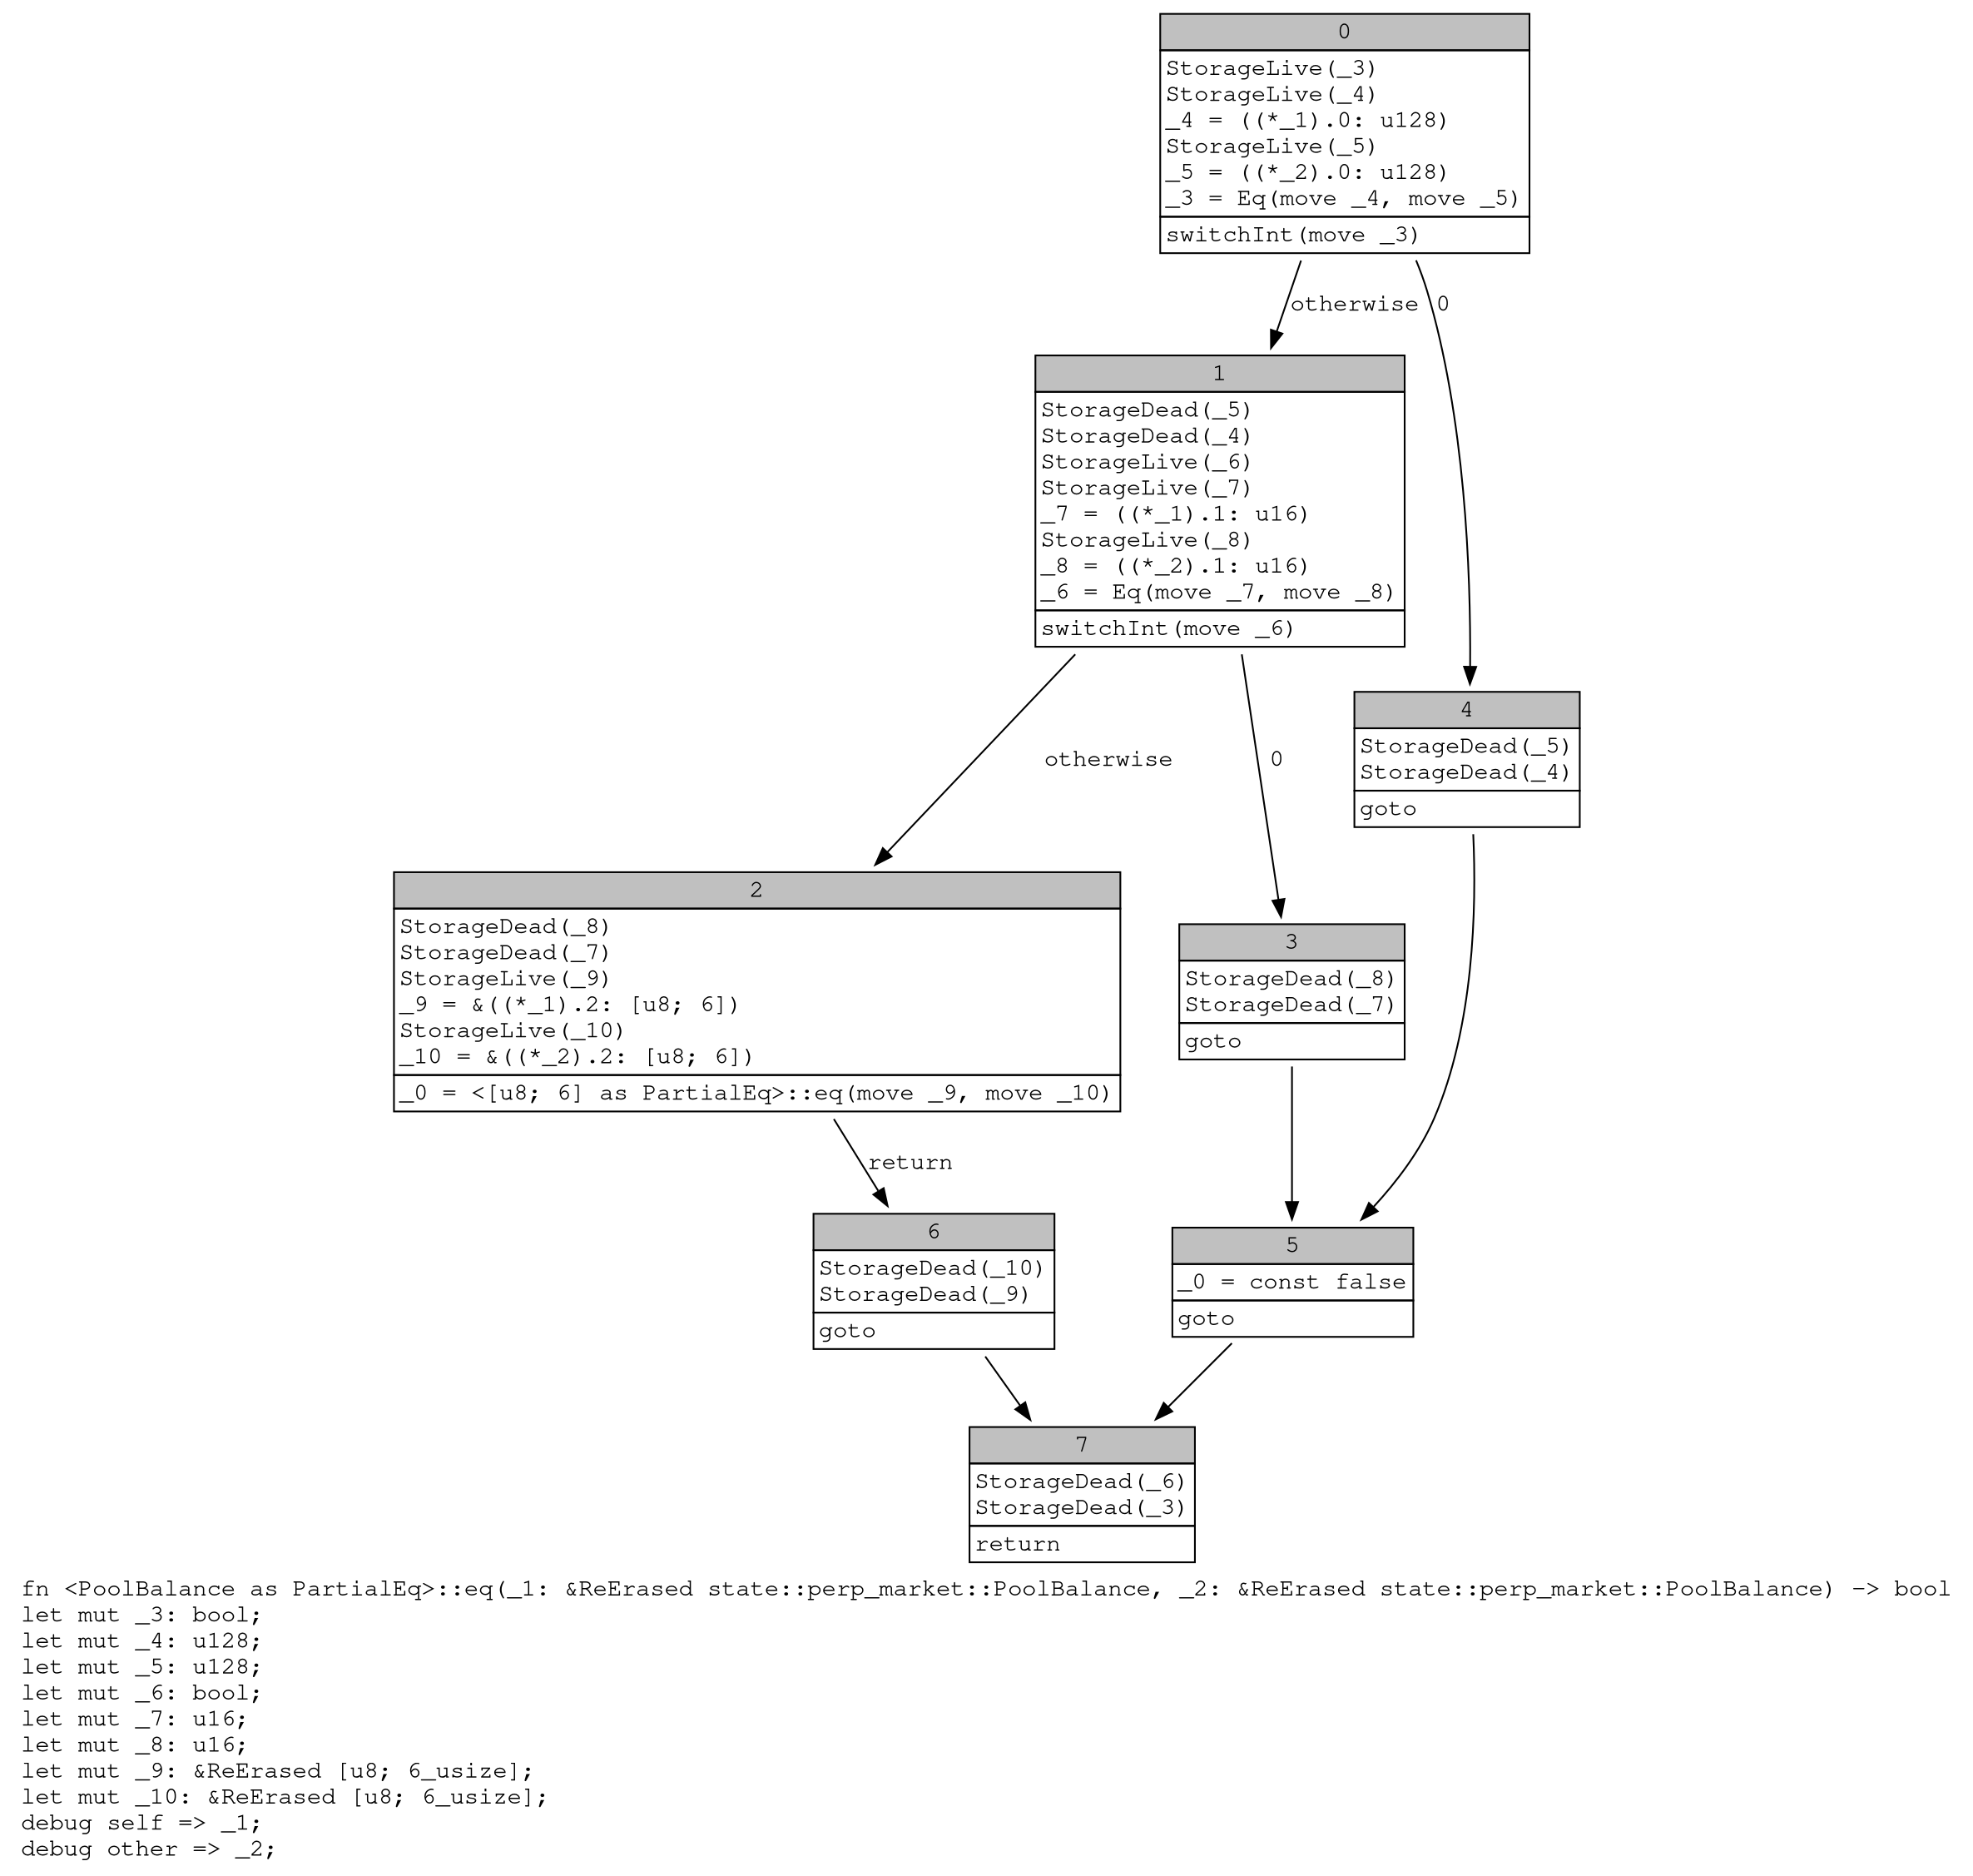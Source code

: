 digraph Mir_0_17379 {
    graph [fontname="Courier, monospace"];
    node [fontname="Courier, monospace"];
    edge [fontname="Courier, monospace"];
    label=<fn &lt;PoolBalance as PartialEq&gt;::eq(_1: &amp;ReErased state::perp_market::PoolBalance, _2: &amp;ReErased state::perp_market::PoolBalance) -&gt; bool<br align="left"/>let mut _3: bool;<br align="left"/>let mut _4: u128;<br align="left"/>let mut _5: u128;<br align="left"/>let mut _6: bool;<br align="left"/>let mut _7: u16;<br align="left"/>let mut _8: u16;<br align="left"/>let mut _9: &amp;ReErased [u8; 6_usize];<br align="left"/>let mut _10: &amp;ReErased [u8; 6_usize];<br align="left"/>debug self =&gt; _1;<br align="left"/>debug other =&gt; _2;<br align="left"/>>;
    bb0__0_17379 [shape="none", label=<<table border="0" cellborder="1" cellspacing="0"><tr><td bgcolor="gray" align="center" colspan="1">0</td></tr><tr><td align="left" balign="left">StorageLive(_3)<br/>StorageLive(_4)<br/>_4 = ((*_1).0: u128)<br/>StorageLive(_5)<br/>_5 = ((*_2).0: u128)<br/>_3 = Eq(move _4, move _5)<br/></td></tr><tr><td align="left">switchInt(move _3)</td></tr></table>>];
    bb1__0_17379 [shape="none", label=<<table border="0" cellborder="1" cellspacing="0"><tr><td bgcolor="gray" align="center" colspan="1">1</td></tr><tr><td align="left" balign="left">StorageDead(_5)<br/>StorageDead(_4)<br/>StorageLive(_6)<br/>StorageLive(_7)<br/>_7 = ((*_1).1: u16)<br/>StorageLive(_8)<br/>_8 = ((*_2).1: u16)<br/>_6 = Eq(move _7, move _8)<br/></td></tr><tr><td align="left">switchInt(move _6)</td></tr></table>>];
    bb2__0_17379 [shape="none", label=<<table border="0" cellborder="1" cellspacing="0"><tr><td bgcolor="gray" align="center" colspan="1">2</td></tr><tr><td align="left" balign="left">StorageDead(_8)<br/>StorageDead(_7)<br/>StorageLive(_9)<br/>_9 = &amp;((*_1).2: [u8; 6])<br/>StorageLive(_10)<br/>_10 = &amp;((*_2).2: [u8; 6])<br/></td></tr><tr><td align="left">_0 = &lt;[u8; 6] as PartialEq&gt;::eq(move _9, move _10)</td></tr></table>>];
    bb3__0_17379 [shape="none", label=<<table border="0" cellborder="1" cellspacing="0"><tr><td bgcolor="gray" align="center" colspan="1">3</td></tr><tr><td align="left" balign="left">StorageDead(_8)<br/>StorageDead(_7)<br/></td></tr><tr><td align="left">goto</td></tr></table>>];
    bb4__0_17379 [shape="none", label=<<table border="0" cellborder="1" cellspacing="0"><tr><td bgcolor="gray" align="center" colspan="1">4</td></tr><tr><td align="left" balign="left">StorageDead(_5)<br/>StorageDead(_4)<br/></td></tr><tr><td align="left">goto</td></tr></table>>];
    bb5__0_17379 [shape="none", label=<<table border="0" cellborder="1" cellspacing="0"><tr><td bgcolor="gray" align="center" colspan="1">5</td></tr><tr><td align="left" balign="left">_0 = const false<br/></td></tr><tr><td align="left">goto</td></tr></table>>];
    bb6__0_17379 [shape="none", label=<<table border="0" cellborder="1" cellspacing="0"><tr><td bgcolor="gray" align="center" colspan="1">6</td></tr><tr><td align="left" balign="left">StorageDead(_10)<br/>StorageDead(_9)<br/></td></tr><tr><td align="left">goto</td></tr></table>>];
    bb7__0_17379 [shape="none", label=<<table border="0" cellborder="1" cellspacing="0"><tr><td bgcolor="gray" align="center" colspan="1">7</td></tr><tr><td align="left" balign="left">StorageDead(_6)<br/>StorageDead(_3)<br/></td></tr><tr><td align="left">return</td></tr></table>>];
    bb0__0_17379 -> bb4__0_17379 [label="0"];
    bb0__0_17379 -> bb1__0_17379 [label="otherwise"];
    bb1__0_17379 -> bb3__0_17379 [label="0"];
    bb1__0_17379 -> bb2__0_17379 [label="otherwise"];
    bb2__0_17379 -> bb6__0_17379 [label="return"];
    bb3__0_17379 -> bb5__0_17379 [label=""];
    bb4__0_17379 -> bb5__0_17379 [label=""];
    bb5__0_17379 -> bb7__0_17379 [label=""];
    bb6__0_17379 -> bb7__0_17379 [label=""];
}
